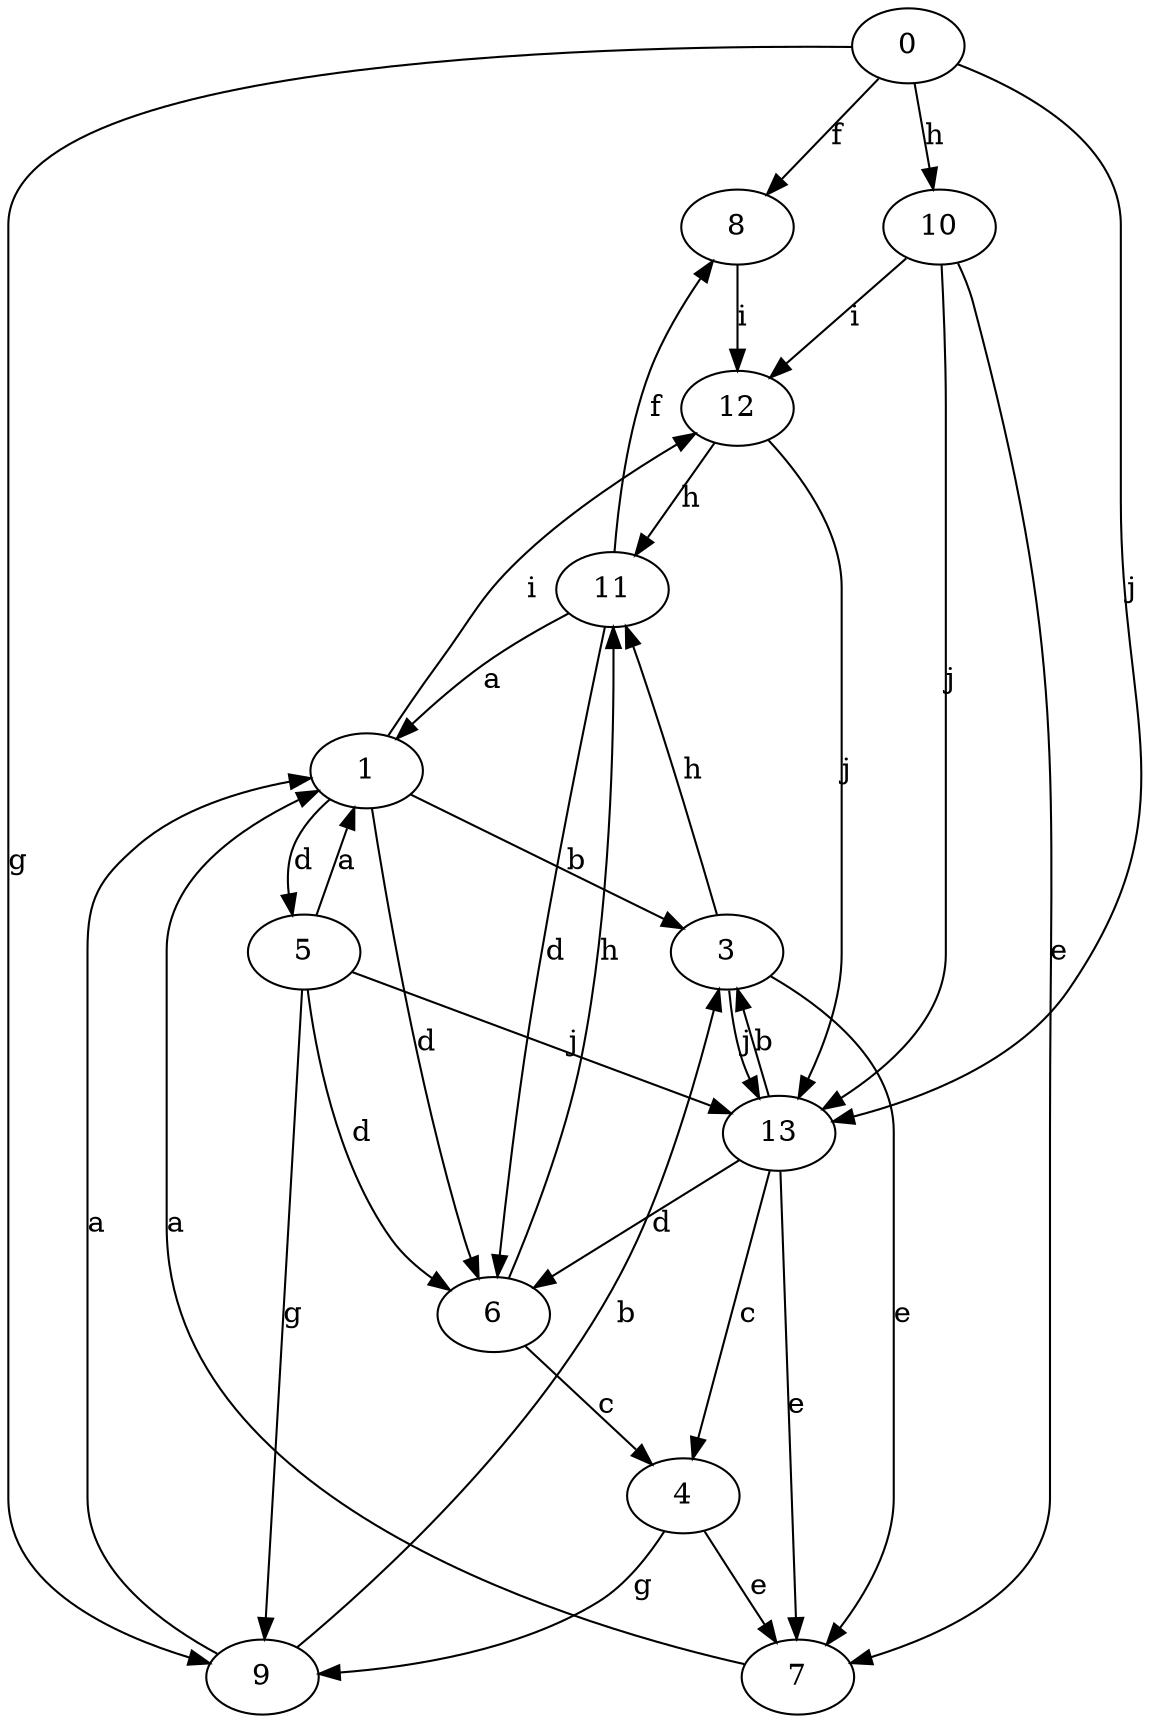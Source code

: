 strict digraph  {
0;
1;
3;
4;
5;
6;
7;
8;
9;
10;
11;
12;
13;
0 -> 8  [label=f];
0 -> 9  [label=g];
0 -> 10  [label=h];
0 -> 13  [label=j];
1 -> 3  [label=b];
1 -> 5  [label=d];
1 -> 6  [label=d];
1 -> 12  [label=i];
3 -> 7  [label=e];
3 -> 11  [label=h];
3 -> 13  [label=j];
4 -> 7  [label=e];
4 -> 9  [label=g];
5 -> 1  [label=a];
5 -> 6  [label=d];
5 -> 9  [label=g];
5 -> 13  [label=j];
6 -> 4  [label=c];
6 -> 11  [label=h];
7 -> 1  [label=a];
8 -> 12  [label=i];
9 -> 1  [label=a];
9 -> 3  [label=b];
10 -> 7  [label=e];
10 -> 12  [label=i];
10 -> 13  [label=j];
11 -> 1  [label=a];
11 -> 6  [label=d];
11 -> 8  [label=f];
12 -> 11  [label=h];
12 -> 13  [label=j];
13 -> 3  [label=b];
13 -> 4  [label=c];
13 -> 6  [label=d];
13 -> 7  [label=e];
}
